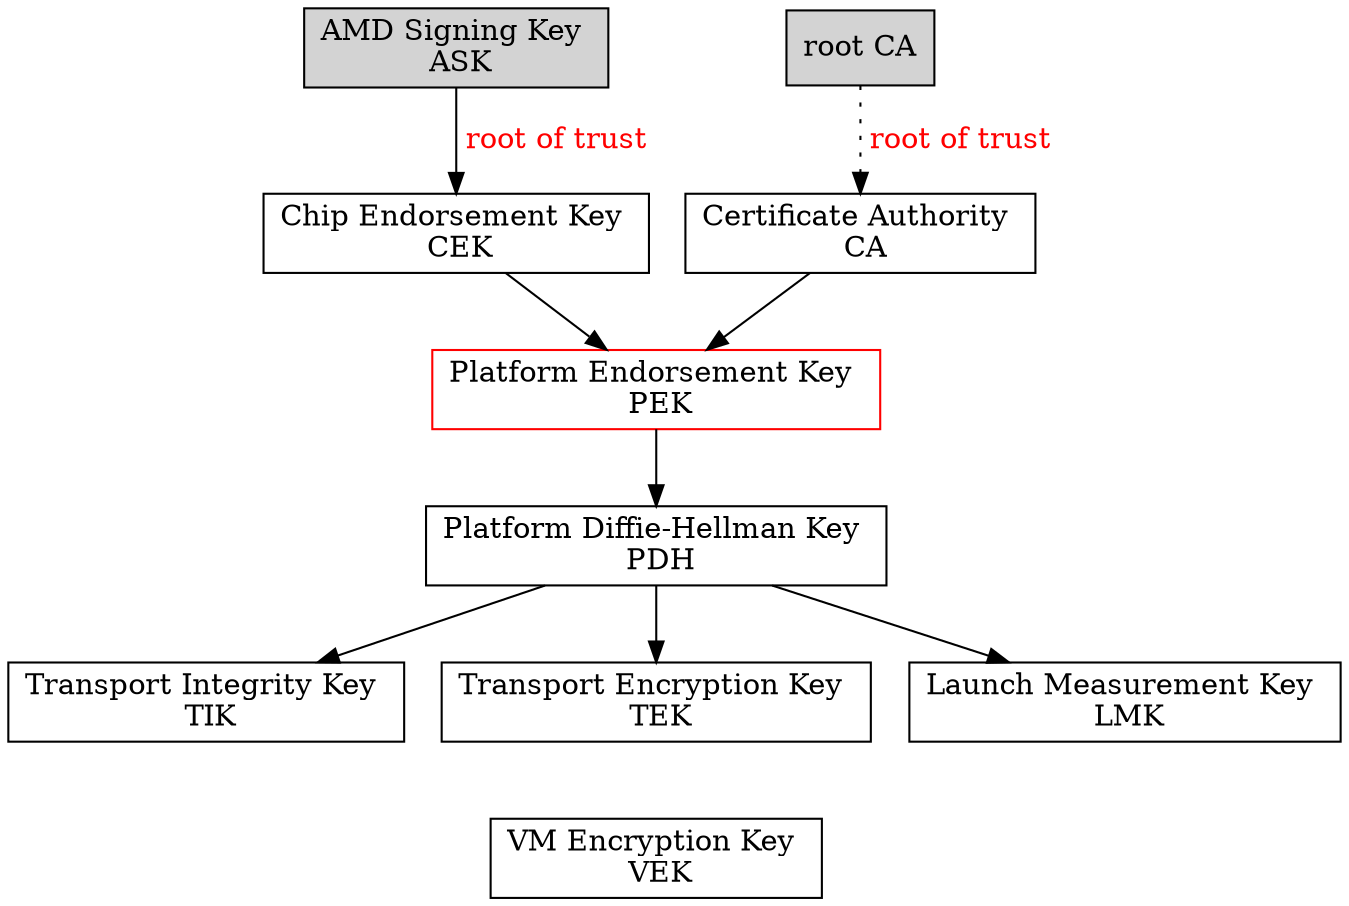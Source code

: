digraph keys
{
	node[shape = box];

	ASK -> CEK[label = " root of trust"; fontcolor = red];
	CEK -> PEK -> PDH;
	ASK[label = "AMD Signing Key \n ASK"; style=filled];
	CEK[label = "Chip Endorsement Key \n CEK"];
	PEK[label = "Platform Endorsement Key \n PEK", color = red];
	PDH[label = "Platform Diffie-Hellman Key \n PDH"];

	root_CA -> CA[label = " root of trust"; fontcolor = red; style = dotted];
	CA -> PEK;
	root_CA[label = "root CA"; style = filled];
	CA[label = "Certificate Authority \n CA"];

	{rank = same; ASK; root_CA}

	{
	rank = same;
	TIK[label = "Transport Integrity Key \n TIK"];
	TEK[label = "Transport Encryption Key \n TEK"];
	LMK[label = "Launch Measurement Key \n LMK"]
	}
	VEK[label = "VM Encryption Key \n VEK"];

	PDH -> TIK; 
	PDH -> TEK; 
	PDH -> LMK; 

	TEK -> VEK[style = invis];
}